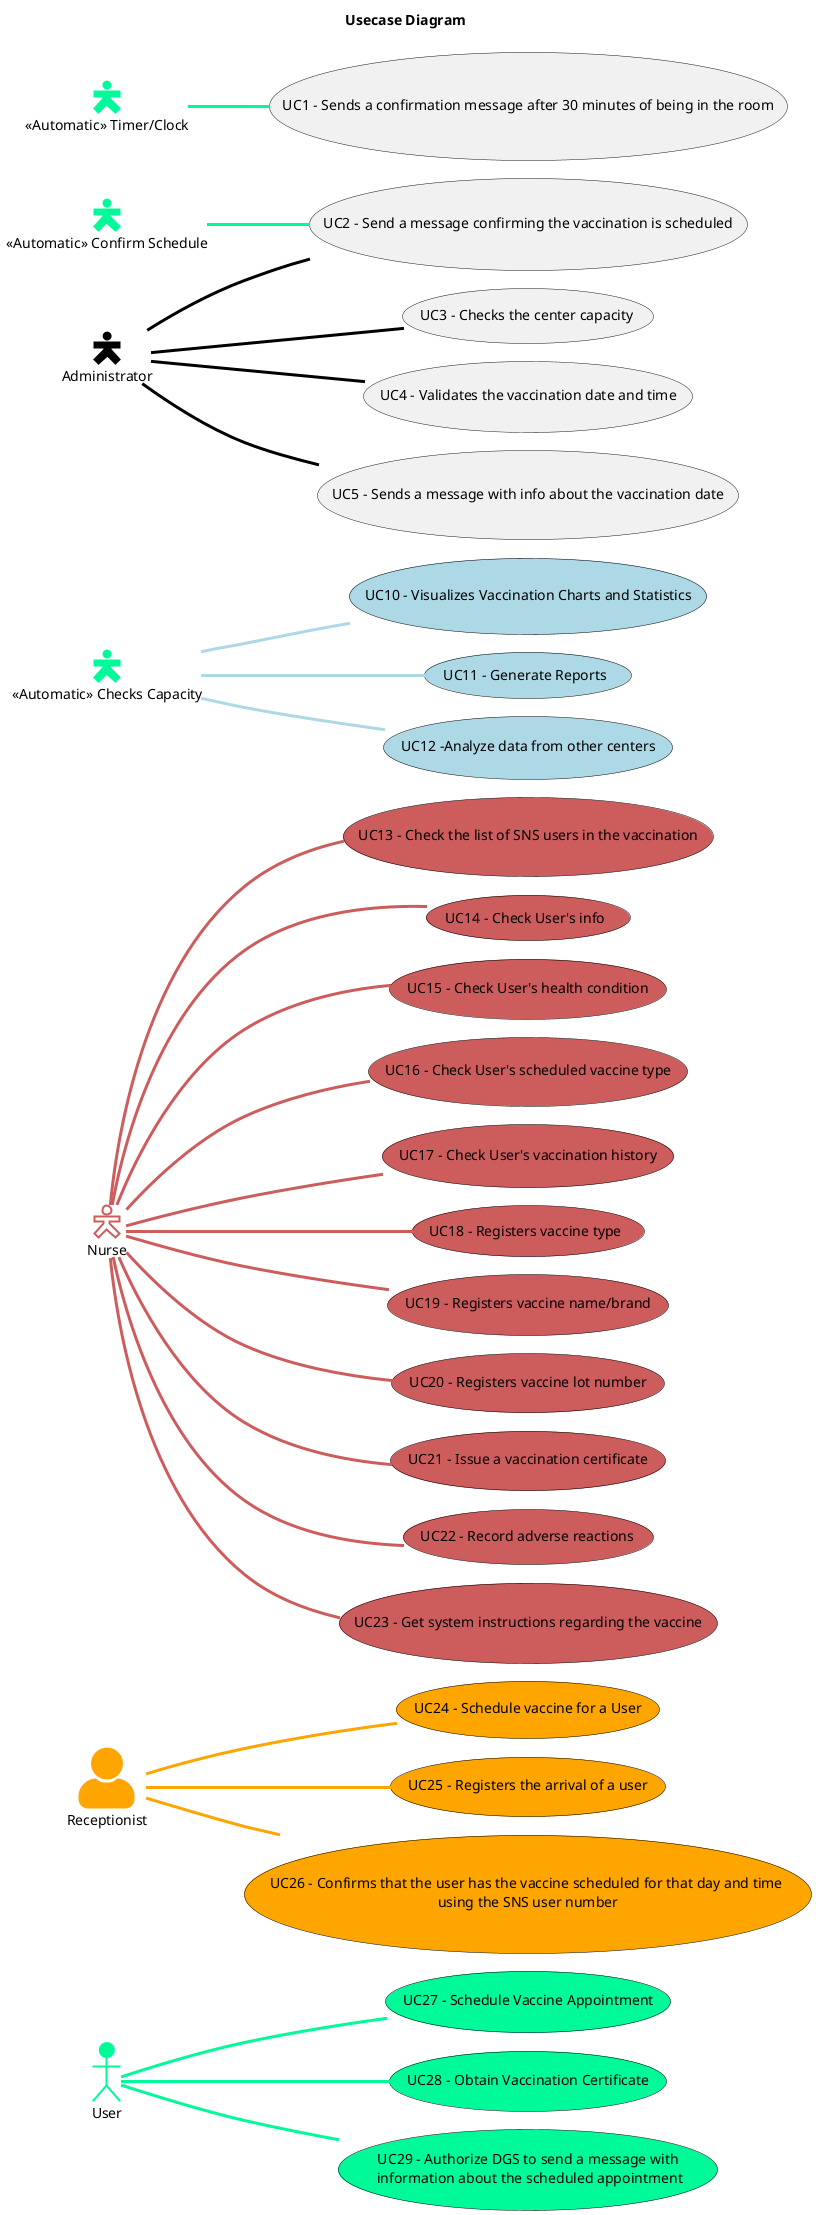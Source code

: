 @startuml
'https://plantuml.com/use-case-diagram
!pragma layout smetana

left to right direction
title Usecase Diagram
skinparam titleBorderRoundCorner 20
skinparam titleBorderThickness 2
skinparam arrowThickness 3

'**********User*************
Usecase UC27 as "UC27 - Schedule Vaccine Appointment" #mediumSpringGreen;line:black
Usecase UC28 as "UC28 - Obtain Vaccination Certificate" #mediumSpringGreen;line:black
Usecase UC29 as "UC29 - Authorize DGS to send a message with\n information about the scheduled appointment" #mediumSpringGreen;line:black

:User: as U #mediumSpringGreen;line:mediumSpringGreen

U -d- UC27 #mediumSpringGreen
U -d- UC28 #mediumSpringGreen
U -d- UC29 #mediumSpringGreen


skinparam actorStyle awesome


'**********Recepcionist*************
Usecase UC24 as "UC24 - Schedule vaccine for a User" #orange;line:black
Usecase UC25 as "UC25 - Registers the arrival of a user" #orange;line:black
Usecase UC26 as "UC26 - Confirms that the user has the vaccine scheduled for that day and time \n using the SNS user number "  #orange;line:black

:Receptionist: as R #orange;line:orange
R -d- UC24 #orange;line:orange
R -d- UC25  #orange;line:orange
R -d- UC26  #orange;line:orange



skinparam actorStyle Hollow
'**********Nurse*************
Usecase UC13 as "UC13 - Check the list of SNS users in the vaccination"  #indianRed;line:black
Usecase UC14 as "UC14 - Check User's info" #indianRed;line:black
Usecase UC15 as "UC15 - Check User's health condition" #indianRed;line:black
Usecase UC16 as "UC16 - Check User's scheduled vaccine type" #indianRed;line:black
Usecase UC17 as "UC17 - Check User's vaccination history" #indianRed;line:black
Usecase UC18 as "UC18 - Registers vaccine type" #indianRed;line:black
Usecase UC19 as "UC19 - Registers vaccine name/brand" #indianRed;line:black
Usecase UC20 as "UC20 - Registers vaccine lot number" #indianRed;line:black
Usecase UC21 as "UC21 - Issue a vaccination certificate" #indianRed;line:black
Usecase UC22 as "UC22 - Record adverse reactions" #indianRed;line:black
Usecase UC23 as "UC23 - Get system instructions regarding the vaccine" #indianRed;line:black

:Nurse: as N #white;line:indianRed
N -d- UC13 #indianRed
N -d- UC14 #indianRed
N -d- UC15 #indianRed
N -d- UC16 #indianRed
N -d- UC17 #indianRed
N -d- UC18 #indianRed
N -d- UC19 #indianRed
N -d- UC20 #indianRed
N -d- UC21 #indianRed
N -d- UC22 #indianRed
N -d- UC23 #indianRed



'**********Center Coordinator*************
Usecase UC10 as "UC10 - Visualizes Vaccination Charts and Statistics" #lightblue;line:black
Usecase UC11 as "UC11 - Generate Reports" #lightblue;line:black
Usecase UC12 as "UC12 -Analyze data from other centers" #lightblue;line:black

:Center Coordinator: as CC #lightblue;line:lightblue;
CC -d- UC10 #lightblue;line:lightblue
CC -d- UC11 #lightblue;line:lightblue
CC -d- UC12 #lightblue;line:lightblue


'**********ADMINISTRATOR*************
Usecase UC2 as "UC2 - Configures and manages type of vaccines"   #lightgrey;line:black
Usecase UC3 as "UC3 - Configures and manages Vaccines"  #lightgrey;line:black
Usecase UC4 as "UC4 - Configures and manages Vaccination Center"   #lightgrey;line:black
Usecase UC5 as "UC5 - Configures and manages Employees"  #lightgrey;line:black


:Administrator: as A #black;line:black

A -d- UC2 #black;line:black
A -d- UC3 #black;line:black
A -d- UC4 #black;line:black
A -d- UC5 #black;line:black

'**********System*************
Usecase UC1 as "UC1 - Sends a confirmation message after 30 minutes of being in the room"
Usecase UC2 as "UC2 - Send a message confirming the vaccination is scheduled"
Usecase UC3 as "UC3 - Checks the center capacity"
Usecase UC4 as "UC4 - Validates the vaccination date and time"
Usecase UC5 as "UC5 - Sends a message with info about the vaccination date"
:<<Automatic>> Timer/Clock: as TC #mediumSpringGreen;line:mediumSpringGreen
:<<Automatic>> Confirm Schedule: as CS #mediumSpringGreen;line:mediumSpringGreen
:<<Automatic>> Checks Capacity: as CC #mediumSpringGreen;line:mediumSpringGreen

TC -d- UC1 #mediumSpringGreen
CS -d- UC2 #mediumSpringGreen

@enduml
